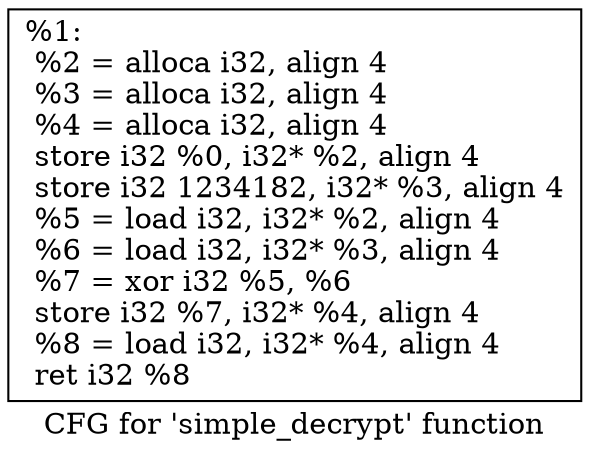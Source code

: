 digraph "CFG for 'simple_decrypt' function" {
	label="CFG for 'simple_decrypt' function";

	Node0x55c9d605d890 [shape=record,label="{%1:\l  %2 = alloca i32, align 4\l  %3 = alloca i32, align 4\l  %4 = alloca i32, align 4\l  store i32 %0, i32* %2, align 4\l  store i32 1234182, i32* %3, align 4\l  %5 = load i32, i32* %2, align 4\l  %6 = load i32, i32* %3, align 4\l  %7 = xor i32 %5, %6\l  store i32 %7, i32* %4, align 4\l  %8 = load i32, i32* %4, align 4\l  ret i32 %8\l}"];
}
